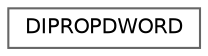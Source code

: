 digraph "类继承关系图"
{
 // LATEX_PDF_SIZE
  bgcolor="transparent";
  edge [fontname=Helvetica,fontsize=10,labelfontname=Helvetica,labelfontsize=10];
  node [fontname=Helvetica,fontsize=10,shape=box,height=0.2,width=0.4];
  rankdir="LR";
  Node0 [id="Node000000",label="DIPROPDWORD",height=0.2,width=0.4,color="grey40", fillcolor="white", style="filled",URL="$struct_d_i_p_r_o_p_d_w_o_r_d.html",tooltip=" "];
}
